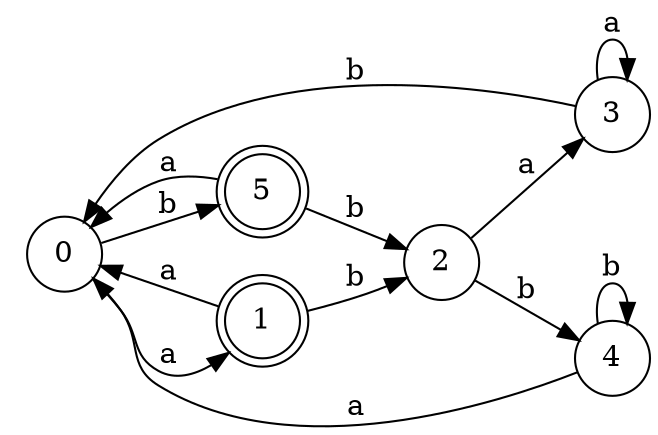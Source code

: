 digraph n5_3 {
__start0 [label="" shape="none"];

rankdir=LR;
size="8,5";

s0 [style="filled", color="black", fillcolor="white" shape="circle", label="0"];
s1 [style="rounded,filled", color="black", fillcolor="white" shape="doublecircle", label="1"];
s2 [style="filled", color="black", fillcolor="white" shape="circle", label="2"];
s3 [style="filled", color="black", fillcolor="white" shape="circle", label="3"];
s4 [style="filled", color="black", fillcolor="white" shape="circle", label="4"];
s5 [style="rounded,filled", color="black", fillcolor="white" shape="doublecircle", label="5"];
s0 -> s1 [label="a"];
s0 -> s5 [label="b"];
s1 -> s0 [label="a"];
s1 -> s2 [label="b"];
s2 -> s3 [label="a"];
s2 -> s4 [label="b"];
s3 -> s3 [label="a"];
s3 -> s0 [label="b"];
s4 -> s0 [label="a"];
s4 -> s4 [label="b"];
s5 -> s0 [label="a"];
s5 -> s2 [label="b"];

}